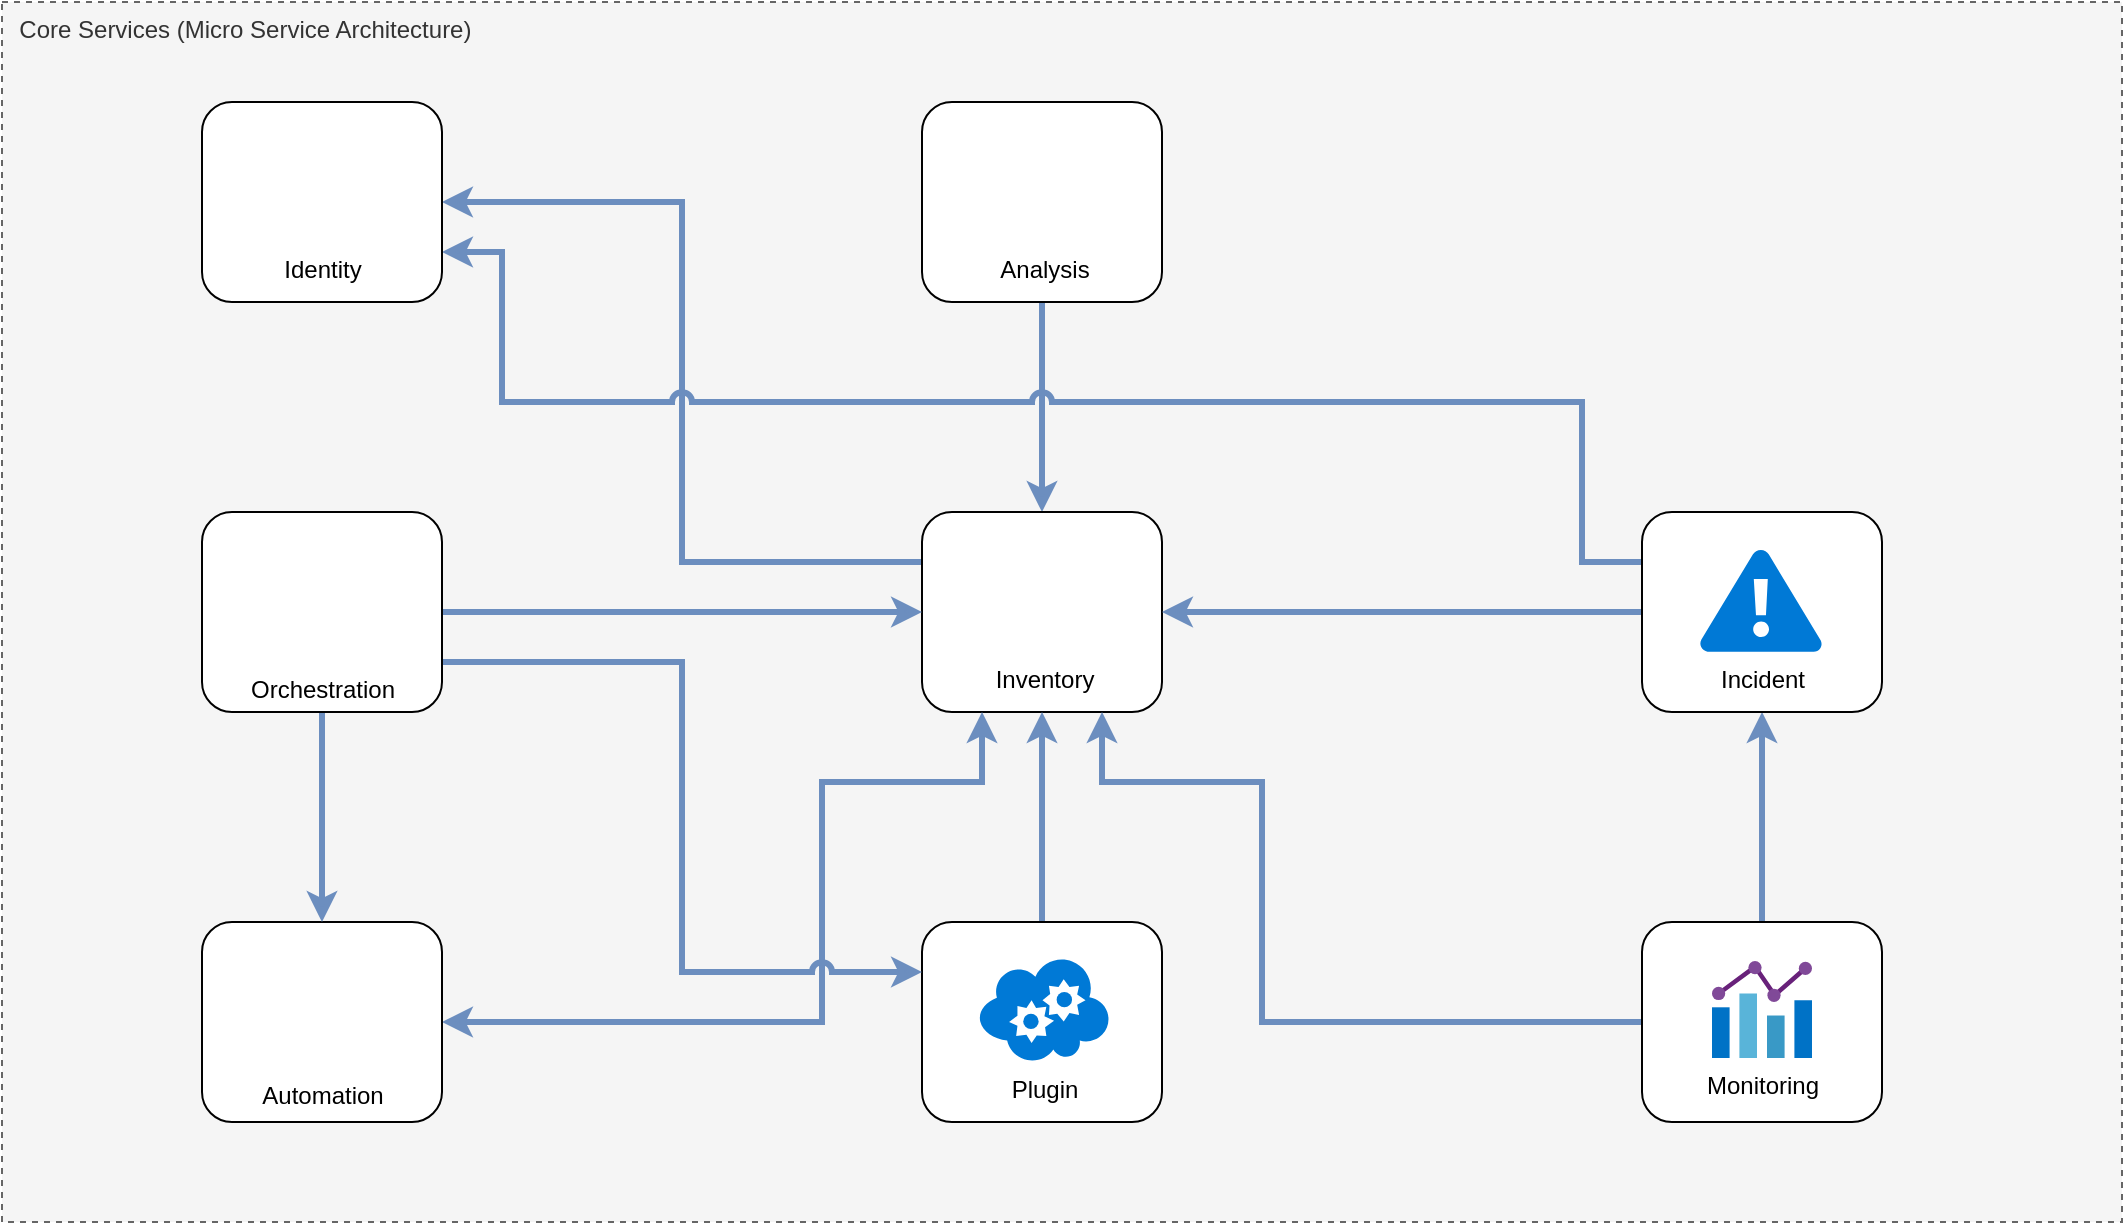 <mxfile version="14.2.2" type="github" pages="2">
  <diagram id="BQ1acyQ3bard0wXkd_II" name="Page-1">
    <mxGraphModel dx="2935" dy="1667" grid="1" gridSize="10" guides="1" tooltips="1" connect="1" arrows="1" fold="1" page="1" pageScale="1" pageWidth="850" pageHeight="1100" math="0" shadow="0">
      <root>
        <mxCell id="0" />
        <mxCell id="1" parent="0" />
        <mxCell id="n6bZd3v5wLfWta_p1qKs-1" value="&amp;nbsp; Core Services (Micro Service Architecture)" style="rounded=0;whiteSpace=wrap;html=1;dashed=1;fillColor=#f5f5f5;strokeColor=#666666;fontColor=#333333;align=left;verticalAlign=top;" vertex="1" parent="1">
          <mxGeometry x="14" y="230" width="1060" height="610" as="geometry" />
        </mxCell>
        <mxCell id="n6bZd3v5wLfWta_p1qKs-2" style="edgeStyle=orthogonalEdgeStyle;rounded=0;orthogonalLoop=1;jettySize=auto;html=1;exitX=0.5;exitY=1;exitDx=0;exitDy=0;entryX=0.5;entryY=0;entryDx=0;entryDy=0;startArrow=none;startFill=0;strokeWidth=3;fontSize=12;fillColor=#dae8fc;strokeColor=#6c8ebf;" edge="1" parent="1" source="n6bZd3v5wLfWta_p1qKs-3" target="n6bZd3v5wLfWta_p1qKs-5">
          <mxGeometry relative="1" as="geometry" />
        </mxCell>
        <mxCell id="n6bZd3v5wLfWta_p1qKs-3" value="" style="rounded=1;whiteSpace=wrap;html=1;fontSize=12;align=center;verticalAlign=bottom;" vertex="1" parent="1">
          <mxGeometry x="474" y="280" width="120" height="100" as="geometry" />
        </mxCell>
        <mxCell id="n6bZd3v5wLfWta_p1qKs-4" style="edgeStyle=orthogonalEdgeStyle;rounded=0;comic=0;jumpStyle=arc;orthogonalLoop=1;jettySize=auto;html=1;exitX=0;exitY=0.25;exitDx=0;exitDy=0;entryX=1;entryY=0.5;entryDx=0;entryDy=0;shadow=0;startArrow=none;startFill=0;strokeWidth=3;fontSize=12;fillColor=#dae8fc;strokeColor=#6c8ebf;" edge="1" parent="1" source="n6bZd3v5wLfWta_p1qKs-5" target="n6bZd3v5wLfWta_p1qKs-30">
          <mxGeometry relative="1" as="geometry" />
        </mxCell>
        <mxCell id="n6bZd3v5wLfWta_p1qKs-5" value="" style="rounded=1;whiteSpace=wrap;html=1;fontSize=12;align=center;verticalAlign=bottom;" vertex="1" parent="1">
          <mxGeometry x="474" y="485" width="120" height="100" as="geometry" />
        </mxCell>
        <mxCell id="n6bZd3v5wLfWta_p1qKs-6" style="edgeStyle=orthogonalEdgeStyle;rounded=0;orthogonalLoop=1;jettySize=auto;html=1;exitX=1;exitY=0.5;exitDx=0;exitDy=0;entryX=0.25;entryY=1;entryDx=0;entryDy=0;fontSize=12;strokeWidth=3;fillColor=#dae8fc;strokeColor=#6c8ebf;startArrow=classic;startFill=1;" edge="1" parent="1" source="n6bZd3v5wLfWta_p1qKs-7" target="n6bZd3v5wLfWta_p1qKs-5">
          <mxGeometry relative="1" as="geometry">
            <Array as="points">
              <mxPoint x="424" y="740" />
              <mxPoint x="424" y="620" />
              <mxPoint x="504" y="620" />
            </Array>
          </mxGeometry>
        </mxCell>
        <mxCell id="n6bZd3v5wLfWta_p1qKs-7" value="" style="rounded=1;whiteSpace=wrap;html=1;fontSize=12;align=center;verticalAlign=bottom;" vertex="1" parent="1">
          <mxGeometry x="114" y="690" width="120" height="100" as="geometry" />
        </mxCell>
        <mxCell id="n6bZd3v5wLfWta_p1qKs-8" style="edgeStyle=orthogonalEdgeStyle;rounded=0;orthogonalLoop=1;jettySize=auto;html=1;exitX=0.5;exitY=0;exitDx=0;exitDy=0;entryX=0.5;entryY=1;entryDx=0;entryDy=0;strokeWidth=3;fontSize=12;startArrow=none;startFill=0;fillColor=#dae8fc;strokeColor=#6c8ebf;" edge="1" parent="1" source="n6bZd3v5wLfWta_p1qKs-9" target="n6bZd3v5wLfWta_p1qKs-5">
          <mxGeometry relative="1" as="geometry" />
        </mxCell>
        <mxCell id="n6bZd3v5wLfWta_p1qKs-9" value="" style="rounded=1;whiteSpace=wrap;html=1;fontSize=12;align=center;verticalAlign=bottom;" vertex="1" parent="1">
          <mxGeometry x="474" y="690" width="120" height="100" as="geometry" />
        </mxCell>
        <mxCell id="n6bZd3v5wLfWta_p1qKs-10" style="edgeStyle=orthogonalEdgeStyle;rounded=0;orthogonalLoop=1;jettySize=auto;html=1;exitX=0;exitY=0.5;exitDx=0;exitDy=0;entryX=0.75;entryY=1;entryDx=0;entryDy=0;startArrow=none;startFill=0;strokeWidth=3;fontSize=12;fillColor=#dae8fc;strokeColor=#6c8ebf;" edge="1" parent="1" source="n6bZd3v5wLfWta_p1qKs-12" target="n6bZd3v5wLfWta_p1qKs-5">
          <mxGeometry relative="1" as="geometry">
            <Array as="points">
              <mxPoint x="644" y="740" />
              <mxPoint x="644" y="620" />
              <mxPoint x="564" y="620" />
            </Array>
          </mxGeometry>
        </mxCell>
        <mxCell id="n6bZd3v5wLfWta_p1qKs-11" style="edgeStyle=orthogonalEdgeStyle;rounded=0;orthogonalLoop=1;jettySize=auto;html=1;exitX=0.5;exitY=0;exitDx=0;exitDy=0;startArrow=none;startFill=0;strokeWidth=3;fontSize=12;fillColor=#dae8fc;strokeColor=#6c8ebf;" edge="1" parent="1" source="n6bZd3v5wLfWta_p1qKs-12" target="n6bZd3v5wLfWta_p1qKs-24">
          <mxGeometry relative="1" as="geometry" />
        </mxCell>
        <mxCell id="n6bZd3v5wLfWta_p1qKs-12" value="" style="rounded=1;whiteSpace=wrap;html=1;fontSize=12;align=center;verticalAlign=bottom;" vertex="1" parent="1">
          <mxGeometry x="834" y="690" width="120" height="100" as="geometry" />
        </mxCell>
        <mxCell id="n6bZd3v5wLfWta_p1qKs-13" style="edgeStyle=orthogonalEdgeStyle;rounded=0;comic=0;jumpStyle=arc;orthogonalLoop=1;jettySize=auto;html=1;exitX=0.5;exitY=1;exitDx=0;exitDy=0;entryX=0.5;entryY=0;entryDx=0;entryDy=0;shadow=0;startArrow=none;startFill=0;strokeWidth=3;fontSize=12;fillColor=#dae8fc;strokeColor=#6c8ebf;" edge="1" parent="1" source="n6bZd3v5wLfWta_p1qKs-16" target="n6bZd3v5wLfWta_p1qKs-7">
          <mxGeometry relative="1" as="geometry" />
        </mxCell>
        <mxCell id="n6bZd3v5wLfWta_p1qKs-14" style="edgeStyle=orthogonalEdgeStyle;rounded=0;comic=0;jumpStyle=arc;orthogonalLoop=1;jettySize=auto;html=1;exitX=1;exitY=0.75;exitDx=0;exitDy=0;entryX=0;entryY=0.25;entryDx=0;entryDy=0;shadow=0;startArrow=none;startFill=0;strokeWidth=3;fontSize=12;fillColor=#dae8fc;strokeColor=#6c8ebf;" edge="1" parent="1" source="n6bZd3v5wLfWta_p1qKs-16" target="n6bZd3v5wLfWta_p1qKs-9">
          <mxGeometry relative="1" as="geometry" />
        </mxCell>
        <mxCell id="n6bZd3v5wLfWta_p1qKs-15" style="edgeStyle=orthogonalEdgeStyle;rounded=0;comic=0;jumpStyle=arc;orthogonalLoop=1;jettySize=auto;html=1;exitX=1;exitY=0.5;exitDx=0;exitDy=0;entryX=0;entryY=0.5;entryDx=0;entryDy=0;shadow=0;startArrow=none;startFill=0;strokeWidth=3;fontSize=12;fillColor=#dae8fc;strokeColor=#6c8ebf;" edge="1" parent="1" source="n6bZd3v5wLfWta_p1qKs-16" target="n6bZd3v5wLfWta_p1qKs-5">
          <mxGeometry relative="1" as="geometry" />
        </mxCell>
        <mxCell id="n6bZd3v5wLfWta_p1qKs-16" value="" style="rounded=1;whiteSpace=wrap;html=1;fontSize=12;align=center;verticalAlign=bottom;" vertex="1" parent="1">
          <mxGeometry x="114" y="485" width="120" height="100" as="geometry" />
        </mxCell>
        <mxCell id="n6bZd3v5wLfWta_p1qKs-17" value="Orchestration" style="shape=image;html=1;verticalAlign=top;verticalLabelPosition=bottom;labelBackgroundColor=#ffffff;imageAspect=0;aspect=fixed;image=https://cdn2.iconfinder.com/data/icons/business-process-1/512/epc-128.png;fontSize=12;" vertex="1" parent="1">
          <mxGeometry x="144" y="500" width="60" height="60" as="geometry" />
        </mxCell>
        <mxCell id="n6bZd3v5wLfWta_p1qKs-18" value="Automation" style="shape=image;html=1;verticalAlign=top;verticalLabelPosition=bottom;labelBackgroundColor=#ffffff;imageAspect=0;aspect=fixed;image=https://cdn2.iconfinder.com/data/icons/free-simple-line-mix/48/40-Web_Development-128.png;fontSize=12;" vertex="1" parent="1">
          <mxGeometry x="147.5" y="710" width="53" height="53" as="geometry" />
        </mxCell>
        <mxCell id="n6bZd3v5wLfWta_p1qKs-19" value="Inventory" style="shape=image;html=1;verticalAlign=top;verticalLabelPosition=bottom;labelBackgroundColor=#ffffff;imageAspect=0;aspect=fixed;image=https://cdn1.iconfinder.com/data/icons/top-search-8/128/_database_data_database_storage_backup_database_server-128.png;fontSize=12;" vertex="1" parent="1">
          <mxGeometry x="510" y="505" width="50" height="50" as="geometry" />
        </mxCell>
        <mxCell id="n6bZd3v5wLfWta_p1qKs-20" value="Plugin" style="shadow=0;dashed=0;html=1;strokeColor=none;fillColor=#0079D6;labelPosition=center;verticalLabelPosition=bottom;verticalAlign=top;align=center;shape=mxgraph.azure.cloud_service;fontSize=12;" vertex="1" parent="1">
          <mxGeometry x="502" y="707" width="66" height="53" as="geometry" />
        </mxCell>
        <mxCell id="n6bZd3v5wLfWta_p1qKs-21" value="Monitoring" style="aspect=fixed;html=1;perimeter=none;align=center;shadow=0;dashed=0;image;fontSize=12;image=img/lib/mscae/Chart.svg;" vertex="1" parent="1">
          <mxGeometry x="869" y="709.5" width="50" height="48.5" as="geometry" />
        </mxCell>
        <mxCell id="n6bZd3v5wLfWta_p1qKs-22" style="edgeStyle=orthogonalEdgeStyle;rounded=0;orthogonalLoop=1;jettySize=auto;html=1;exitX=0;exitY=0.5;exitDx=0;exitDy=0;startArrow=none;startFill=0;strokeWidth=3;fontSize=12;fillColor=#dae8fc;strokeColor=#6c8ebf;" edge="1" parent="1" source="n6bZd3v5wLfWta_p1qKs-24" target="n6bZd3v5wLfWta_p1qKs-5">
          <mxGeometry relative="1" as="geometry" />
        </mxCell>
        <mxCell id="n6bZd3v5wLfWta_p1qKs-23" style="edgeStyle=orthogonalEdgeStyle;rounded=0;orthogonalLoop=1;jettySize=auto;html=1;exitX=0;exitY=0.25;exitDx=0;exitDy=0;entryX=1;entryY=0.75;entryDx=0;entryDy=0;startArrow=none;startFill=0;strokeWidth=3;fontSize=12;fillColor=#dae8fc;strokeColor=#6c8ebf;comic=0;shadow=0;jumpStyle=arc;" edge="1" parent="1" source="n6bZd3v5wLfWta_p1qKs-24" target="n6bZd3v5wLfWta_p1qKs-30">
          <mxGeometry relative="1" as="geometry">
            <Array as="points">
              <mxPoint x="804" y="510" />
              <mxPoint x="804" y="430" />
              <mxPoint x="264" y="430" />
              <mxPoint x="264" y="355" />
            </Array>
          </mxGeometry>
        </mxCell>
        <mxCell id="n6bZd3v5wLfWta_p1qKs-24" value="" style="rounded=1;whiteSpace=wrap;html=1;fontSize=12;align=center;verticalAlign=bottom;" vertex="1" parent="1">
          <mxGeometry x="834" y="485" width="120" height="100" as="geometry" />
        </mxCell>
        <mxCell id="n6bZd3v5wLfWta_p1qKs-25" value="Incident" style="shadow=0;dashed=0;html=1;strokeColor=none;fillColor=#0079D6;labelPosition=center;verticalLabelPosition=bottom;verticalAlign=top;align=center;shape=mxgraph.azure.azure_alert;fontSize=12;" vertex="1" parent="1">
          <mxGeometry x="863" y="504" width="61" height="51" as="geometry" />
        </mxCell>
        <mxCell id="n6bZd3v5wLfWta_p1qKs-30" value="" style="rounded=1;whiteSpace=wrap;html=1;fontSize=12;align=center;verticalAlign=bottom;" vertex="1" parent="1">
          <mxGeometry x="114" y="280" width="120" height="100" as="geometry" />
        </mxCell>
        <mxCell id="n6bZd3v5wLfWta_p1qKs-31" value="Identity" style="shape=image;html=1;verticalAlign=top;verticalLabelPosition=bottom;labelBackgroundColor=#ffffff;imageAspect=0;aspect=fixed;image=https://cdn3.iconfinder.com/data/icons/security-and-protection-free/32/Security_Security_Protection_Lock_Padlock_Guard-07-128.png;fontSize=12;" vertex="1" parent="1">
          <mxGeometry x="144" y="290" width="60" height="60" as="geometry" />
        </mxCell>
        <mxCell id="n6bZd3v5wLfWta_p1qKs-32" value="Analysis" style="shape=image;html=1;verticalAlign=top;verticalLabelPosition=bottom;labelBackgroundColor=#ffffff;imageAspect=0;aspect=fixed;image=https://cdn2.iconfinder.com/data/icons/free-simple-line-mix/48/24-Data_Analysis-128.png;fontSize=12;" vertex="1" parent="1">
          <mxGeometry x="510" y="300" width="50" height="50" as="geometry" />
        </mxCell>
        <mxCell id="n6bZd3v5wLfWta_p1qKs-33" value="" style="shape=image;html=1;verticalAlign=top;verticalLabelPosition=bottom;labelBackgroundColor=#ffffff;imageAspect=0;aspect=fixed;image=https://cdn2.iconfinder.com/data/icons/whcompare-servers-web-hosting/50/cloud-web-hosting-128.png" vertex="1" parent="1">
          <mxGeometry x="502" y="496" width="64" height="64" as="geometry" />
        </mxCell>
      </root>
    </mxGraphModel>
  </diagram>
  <diagram id="e_wu_jeLfGEDdh5tkTlw" name="Page-2">
    <mxGraphModel dx="2935" dy="1667" grid="1" gridSize="10" guides="1" tooltips="1" connect="1" arrows="1" fold="1" page="1" pageScale="1" pageWidth="850" pageHeight="1100" math="0" shadow="0">
      <root>
        <mxCell id="bAYEbjEjVsLpV8yBJ7WJ-0" />
        <mxCell id="bAYEbjEjVsLpV8yBJ7WJ-1" parent="bAYEbjEjVsLpV8yBJ7WJ-0" />
      </root>
    </mxGraphModel>
  </diagram>
</mxfile>
